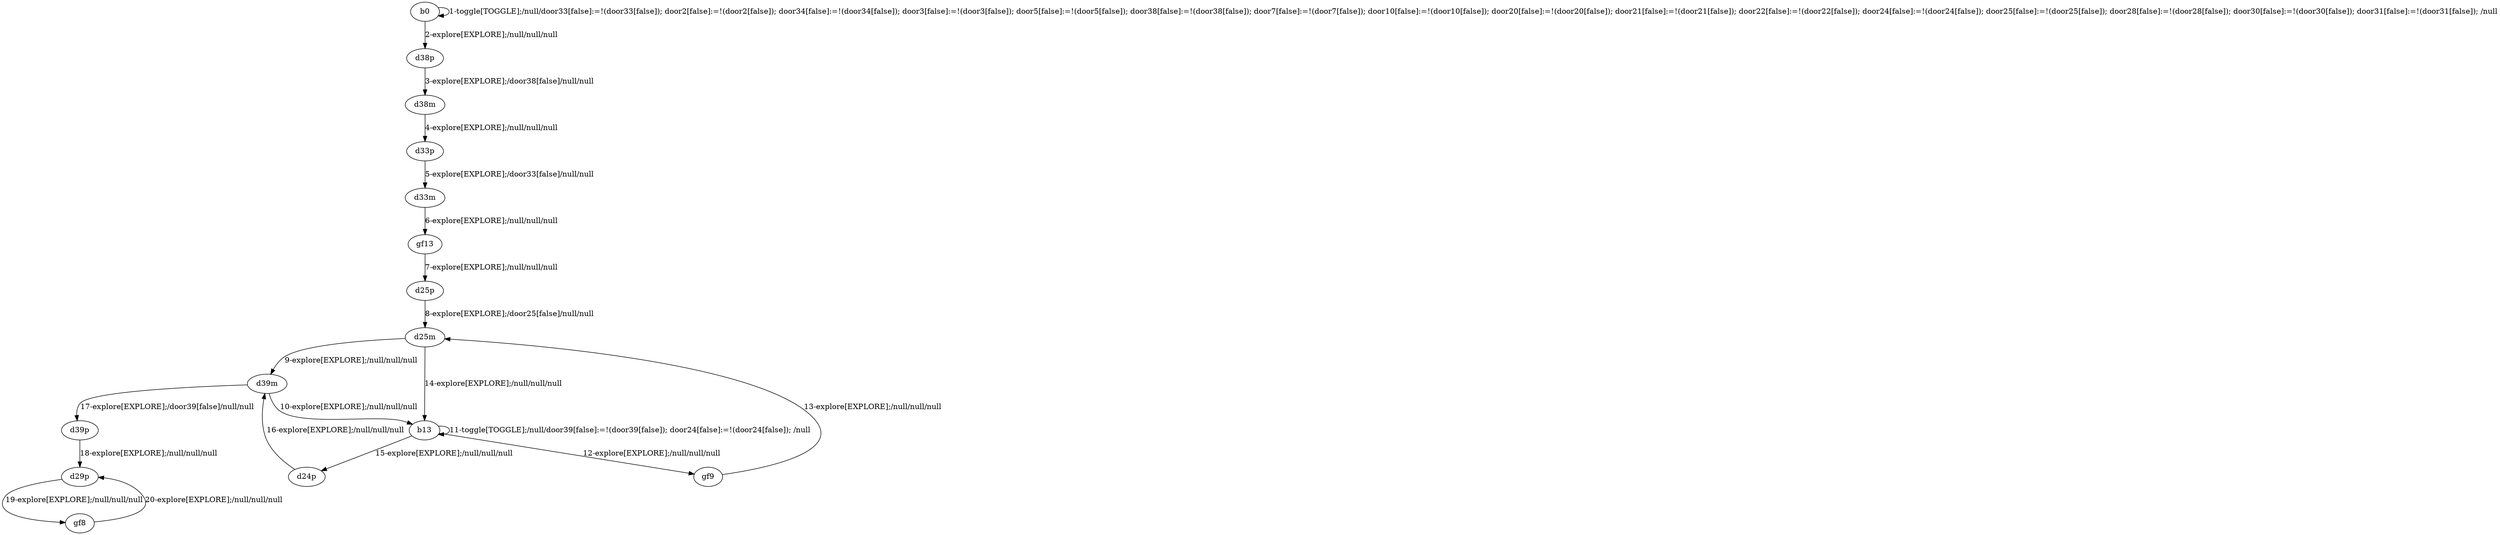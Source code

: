 # Total number of goals covered by this test: 2
# gf8 --> d29p
# d29p --> gf8

digraph g {
"b0" -> "b0" [label = "1-toggle[TOGGLE];/null/door33[false]:=!(door33[false]); door2[false]:=!(door2[false]); door34[false]:=!(door34[false]); door3[false]:=!(door3[false]); door5[false]:=!(door5[false]); door38[false]:=!(door38[false]); door7[false]:=!(door7[false]); door10[false]:=!(door10[false]); door20[false]:=!(door20[false]); door21[false]:=!(door21[false]); door22[false]:=!(door22[false]); door24[false]:=!(door24[false]); door25[false]:=!(door25[false]); door28[false]:=!(door28[false]); door30[false]:=!(door30[false]); door31[false]:=!(door31[false]); /null"];
"b0" -> "d38p" [label = "2-explore[EXPLORE];/null/null/null"];
"d38p" -> "d38m" [label = "3-explore[EXPLORE];/door38[false]/null/null"];
"d38m" -> "d33p" [label = "4-explore[EXPLORE];/null/null/null"];
"d33p" -> "d33m" [label = "5-explore[EXPLORE];/door33[false]/null/null"];
"d33m" -> "gf13" [label = "6-explore[EXPLORE];/null/null/null"];
"gf13" -> "d25p" [label = "7-explore[EXPLORE];/null/null/null"];
"d25p" -> "d25m" [label = "8-explore[EXPLORE];/door25[false]/null/null"];
"d25m" -> "d39m" [label = "9-explore[EXPLORE];/null/null/null"];
"d39m" -> "b13" [label = "10-explore[EXPLORE];/null/null/null"];
"b13" -> "b13" [label = "11-toggle[TOGGLE];/null/door39[false]:=!(door39[false]); door24[false]:=!(door24[false]); /null"];
"b13" -> "gf9" [label = "12-explore[EXPLORE];/null/null/null"];
"gf9" -> "d25m" [label = "13-explore[EXPLORE];/null/null/null"];
"d25m" -> "b13" [label = "14-explore[EXPLORE];/null/null/null"];
"b13" -> "d24p" [label = "15-explore[EXPLORE];/null/null/null"];
"d24p" -> "d39m" [label = "16-explore[EXPLORE];/null/null/null"];
"d39m" -> "d39p" [label = "17-explore[EXPLORE];/door39[false]/null/null"];
"d39p" -> "d29p" [label = "18-explore[EXPLORE];/null/null/null"];
"d29p" -> "gf8" [label = "19-explore[EXPLORE];/null/null/null"];
"gf8" -> "d29p" [label = "20-explore[EXPLORE];/null/null/null"];
}